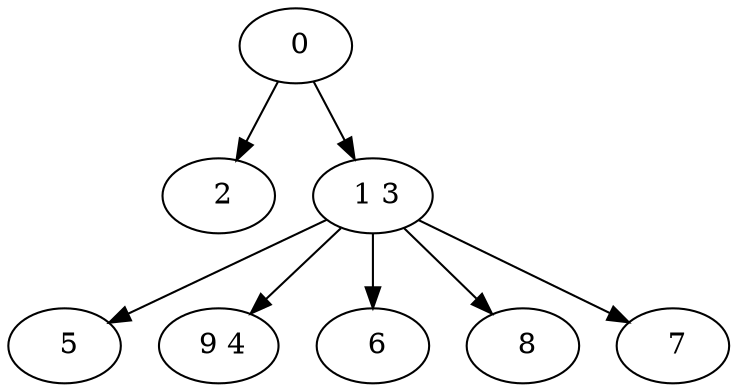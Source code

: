 digraph mytree {
" 0" -> " 2";
" 0" -> " 1 3";
" 2";
" 1 3" -> " 5";
" 1 3" -> " 9 4";
" 1 3" -> " 6";
" 1 3" -> " 8";
" 1 3" -> " 7";
" 5";
" 9 4";
" 6";
" 8";
" 7";
}
